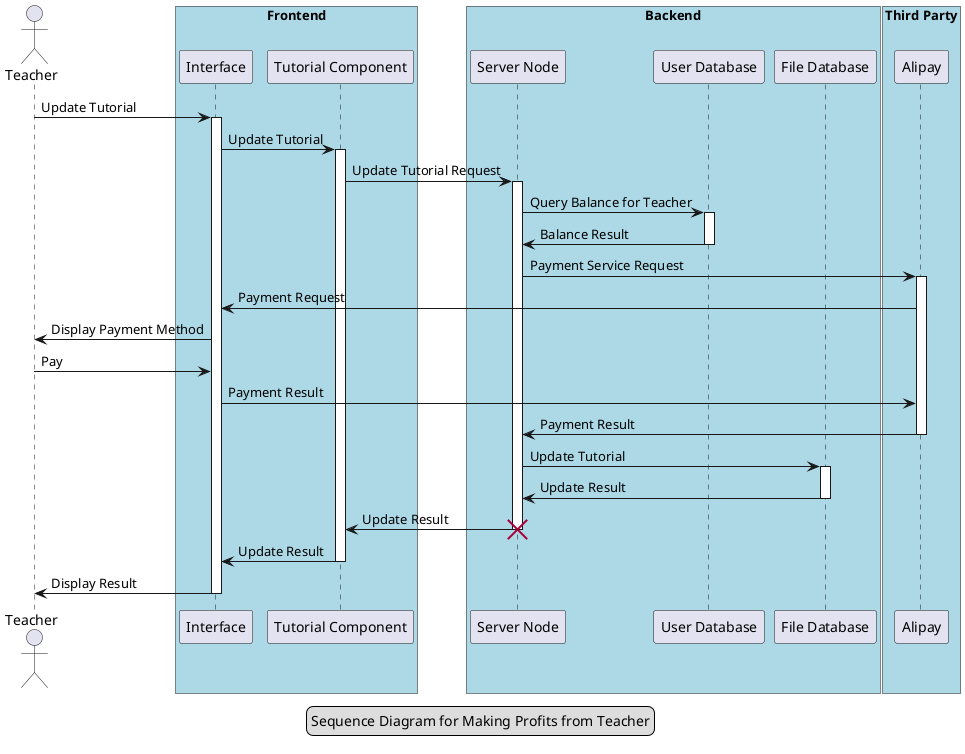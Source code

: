 ' ' 在课程教师将教学资料以私有方式提交时，将从平台余额扣款，若余额不足则将调用支付宝的支付接口，支付成功后方可提交私有资料；另外，课程教师可以将资料的状态改为公开或私有。更改为私有则需要设定时长按月收费；更改为公开则退还剩余平台余额。平台周期性地触发时效检查，对私有时限过期的课程资源予以公开。
' @startuml
' left to right direction
' actor teacher as te
' package Frontend {
'     usecase "Interface" as inter
'     usecase "Tutorial Component" as tc
' }
' package Backend {
'   usecase "User Database" as ud
'   usecase "File Database" as fd
'   usecase "Server Node" as sn
' }
' usecase "Alipay" as ap
' te --> inter: "Update Tutorial"
' inter --> tc: "Update Tutorial"
' tc --> sn: "Updating Tutorial Request"
' sn --> ud: "Query Balance for Teacher"
' ud --> sn: "Balance Result"
' sn --> ap: "Payment Service Request"
' ap --> inter: "Payment Request"
' inter --> te: "Display Payment Method"
' te --> inter: "Pay"
' inter --> ap: "Payment Amount"
' ap --> sn: "Payment Result"
' sn --> fd: "Update Tutorial"
' @enduml

@startuml
' skinparam backgroundColor #EEEBDC
' skinparam handwritten true


' skinparam box {
'   backgroundColor #LightBlue
' }

' skinparam sequence {
' ArrowColor DeepSkyBlue
' ActorBorderColor DeepSkyBlue
' LifeLineBorderColor blue
' LifeLineBackgroundColor #A9DCDF

' ParticipantBorderColor DeepSkyBlue
' ParticipantBackgroundColor DodgerBlue
' ParticipantFontName Impact
' ParticipantFontSize 17
' ParticipantFontColor #A9DCDF

' ActorBackgroundColor aqua
' ActorFontColor DeepSkyBlue
' ActorFontSize 17
' ActorFontName Aapex
' }

actor Teacher
box "Frontend" #LightBlue
participant "Interface" as A
participant "Tutorial Component" as B
end box
box "Backend" #LightBlue
participant "Server Node" as C
participant "User Database" as D
participant "File Database" as E
end box
box "Third Party" #LightBlue
participant "Alipay" as F
end box

Teacher -> A: Update Tutorial
activate A

A -> B: Update Tutorial
activate B

B -> C: Update Tutorial Request
activate C

C -> D: Query Balance for Teacher
activate D

D -> C: Balance Result
deactivate D

C -> F: Payment Service Request
activate F

F -> A: Payment Request
A -> Teacher: Display Payment Method
Teacher -> A: Pay
A -> F: Payment Result

F -> C: Payment Result
deactivate F

C -> E: Update Tutorial
activate E

E -> C: Update Result
deactivate E

C -> B: Update Result
destroy C

B -> A: Update Result
deactivate B

A -> Teacher: Display Result
deactivate A

legend center
Sequence Diagram for Making Profits from Teacher
endlegend
@enduml